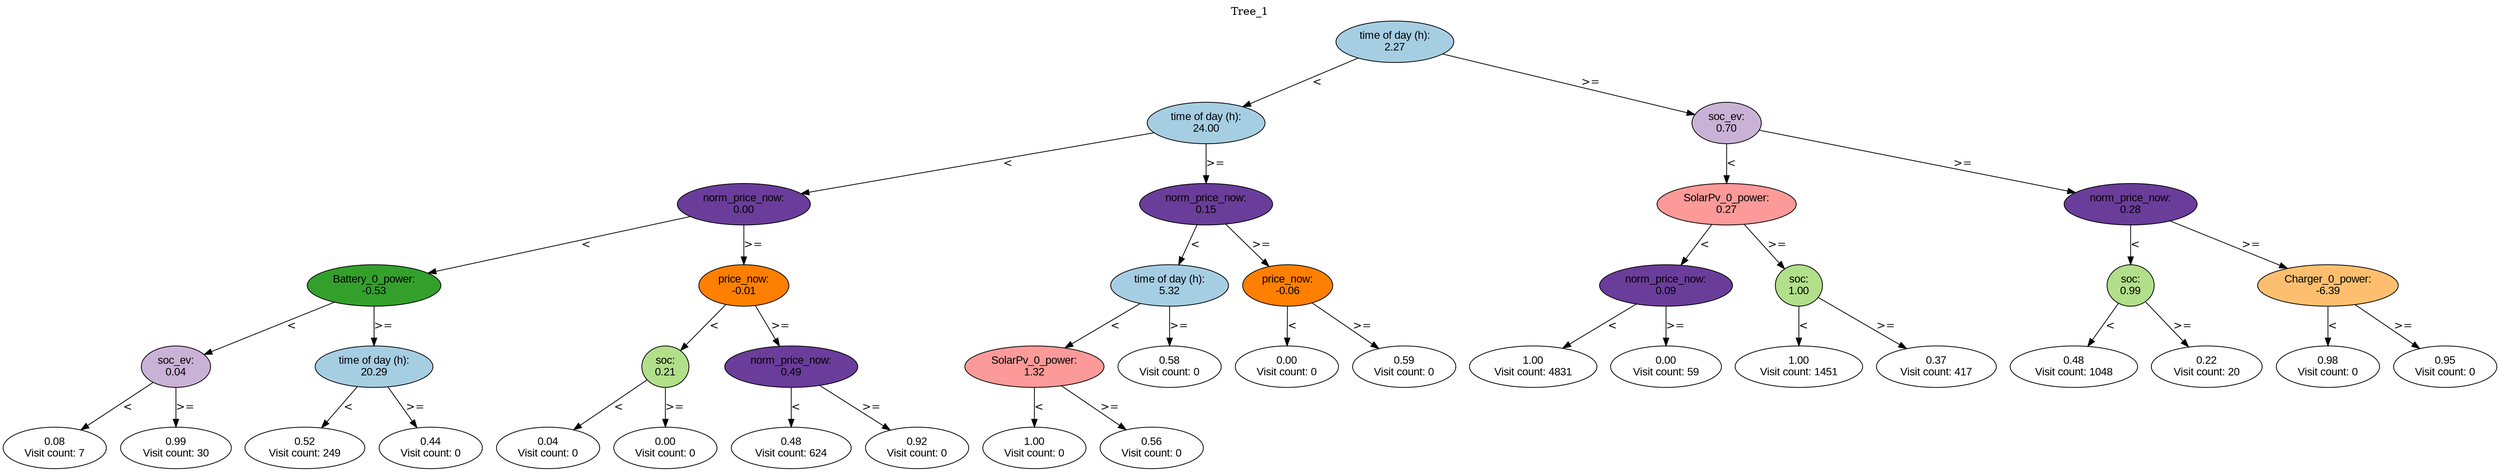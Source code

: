digraph BST {
    node [fontname="Arial" style=filled colorscheme=paired12];
    0 [ label = "time of day (h):
2.27" fillcolor=1];
    1 [ label = "time of day (h):
24.00" fillcolor=1];
    2 [ label = "norm_price_now:
0.00" fillcolor=10];
    3 [ label = "Battery_0_power:
-0.53" fillcolor=4];
    4 [ label = "soc_ev:
0.04" fillcolor=9];
    5 [ label = "0.08
Visit count: 7" fillcolor=white];
    6 [ label = "0.99
Visit count: 30" fillcolor=white];
    7 [ label = "time of day (h):
20.29" fillcolor=1];
    8 [ label = "0.52
Visit count: 249" fillcolor=white];
    9 [ label = "0.44
Visit count: 0" fillcolor=white];
    10 [ label = "price_now:
-0.01" fillcolor=8];
    11 [ label = "soc:
0.21" fillcolor=3];
    12 [ label = "0.04
Visit count: 0" fillcolor=white];
    13 [ label = "0.00
Visit count: 0" fillcolor=white];
    14 [ label = "norm_price_now:
0.49" fillcolor=10];
    15 [ label = "0.48
Visit count: 624" fillcolor=white];
    16 [ label = "0.92
Visit count: 0" fillcolor=white];
    17 [ label = "norm_price_now:
0.15" fillcolor=10];
    18 [ label = "time of day (h):
5.32" fillcolor=1];
    19 [ label = "SolarPv_0_power:
1.32" fillcolor=5];
    20 [ label = "1.00
Visit count: 0" fillcolor=white];
    21 [ label = "0.56
Visit count: 0" fillcolor=white];
    22 [ label = "0.58
Visit count: 0" fillcolor=white];
    23 [ label = "price_now:
-0.06" fillcolor=8];
    24 [ label = "0.00
Visit count: 0" fillcolor=white];
    25 [ label = "0.59
Visit count: 0" fillcolor=white];
    26 [ label = "soc_ev:
0.70" fillcolor=9];
    27 [ label = "SolarPv_0_power:
0.27" fillcolor=5];
    28 [ label = "norm_price_now:
0.09" fillcolor=10];
    29 [ label = "1.00
Visit count: 4831" fillcolor=white];
    30 [ label = "0.00
Visit count: 59" fillcolor=white];
    31 [ label = "soc:
1.00" fillcolor=3];
    32 [ label = "1.00
Visit count: 1451" fillcolor=white];
    33 [ label = "0.37
Visit count: 417" fillcolor=white];
    34 [ label = "norm_price_now:
0.28" fillcolor=10];
    35 [ label = "soc:
0.99" fillcolor=3];
    36 [ label = "0.48
Visit count: 1048" fillcolor=white];
    37 [ label = "0.22
Visit count: 20" fillcolor=white];
    38 [ label = "Charger_0_power:
-6.39" fillcolor=7];
    39 [ label = "0.98
Visit count: 0" fillcolor=white];
    40 [ label = "0.95
Visit count: 0" fillcolor=white];

    0  -> 1[ label = "<"];
    0  -> 26[ label = ">="];
    1  -> 2[ label = "<"];
    1  -> 17[ label = ">="];
    2  -> 3[ label = "<"];
    2  -> 10[ label = ">="];
    3  -> 4[ label = "<"];
    3  -> 7[ label = ">="];
    4  -> 5[ label = "<"];
    4  -> 6[ label = ">="];
    7  -> 8[ label = "<"];
    7  -> 9[ label = ">="];
    10  -> 11[ label = "<"];
    10  -> 14[ label = ">="];
    11  -> 12[ label = "<"];
    11  -> 13[ label = ">="];
    14  -> 15[ label = "<"];
    14  -> 16[ label = ">="];
    17  -> 18[ label = "<"];
    17  -> 23[ label = ">="];
    18  -> 19[ label = "<"];
    18  -> 22[ label = ">="];
    19  -> 20[ label = "<"];
    19  -> 21[ label = ">="];
    23  -> 24[ label = "<"];
    23  -> 25[ label = ">="];
    26  -> 27[ label = "<"];
    26  -> 34[ label = ">="];
    27  -> 28[ label = "<"];
    27  -> 31[ label = ">="];
    28  -> 29[ label = "<"];
    28  -> 30[ label = ">="];
    31  -> 32[ label = "<"];
    31  -> 33[ label = ">="];
    34  -> 35[ label = "<"];
    34  -> 38[ label = ">="];
    35  -> 36[ label = "<"];
    35  -> 37[ label = ">="];
    38  -> 39[ label = "<"];
    38  -> 40[ label = ">="];

    labelloc="t";
    label="Tree_1";
}